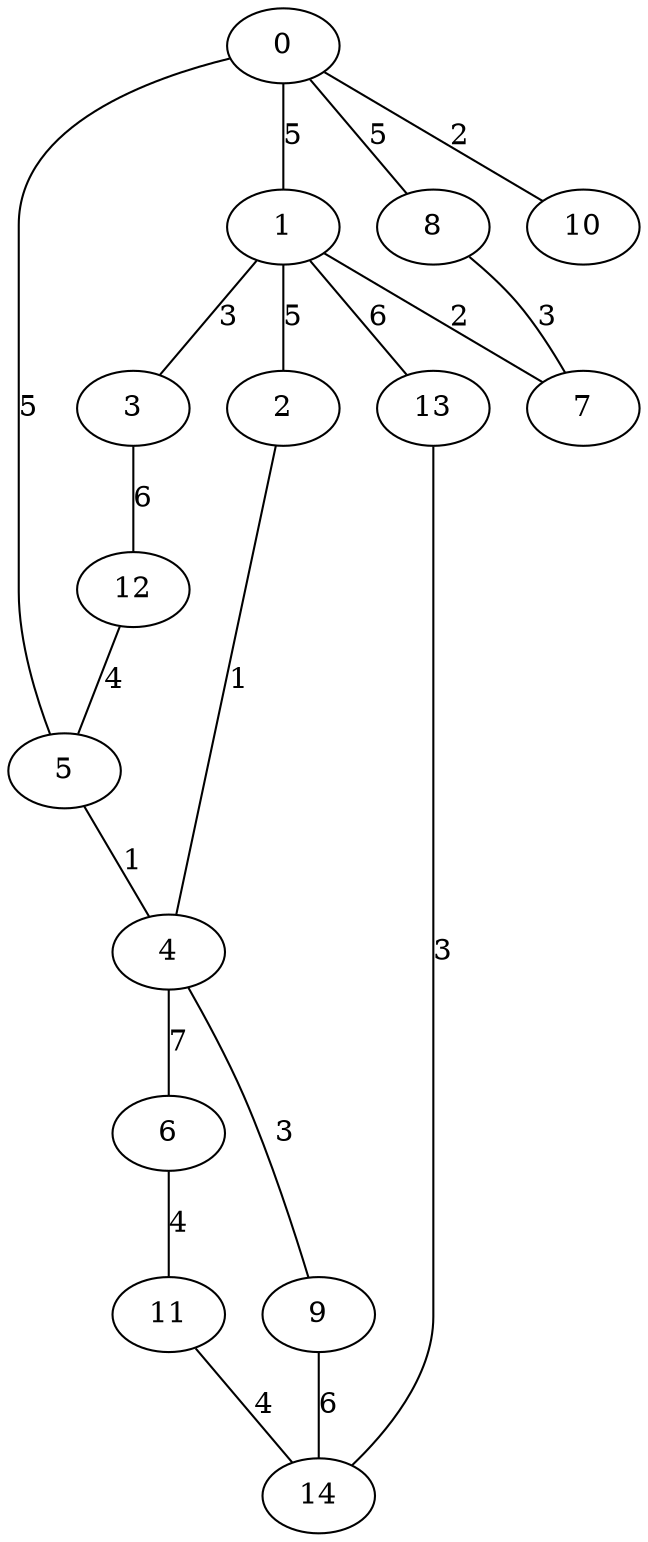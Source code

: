 graph g {
  0 [ habit = 9, size = 229, x = 3, y = 4 ]
  1 [ habit = 6, size = 245, x = 4, y = 7 ]
  2 [ habit = 7, size = 138, x = 6, y = 6 ]
  3 [ habit = 1, size = 194, x = 4, y = 4 ]
  4 [ habit = 4, size = 82, x = 7, y = 5 ]
  5 [ base = 1, habit = 1, size = 312, x = 6, y = 3 ]
  6 [ habit = 8, size = 196, x = 10, y = 7 ]
  7 [ habit = 4, size = 119, x = 2, y = 8 ]
  8 [ habit = 9, size = 236, x = 1, y = 6 ]
  9 [ habit = 9, size = 476, x = 8, y = 7 ]
  10 [ habit = 12, size = 436, x = 2, y = 2 ]
  11 [ habit = 7, size = 319, x = 10, y = 10 ]
  12 [ habit = 4, size = 271, x = 6, y = 1 ]
  13 [ base = 2, habit = 10, size = 178, x = 5, y = 10 ]
  14 [ habit = 6, size = 274, x = 7, y = 10 ]

  0 -- 8 [ label = 5, weight = 5 ]
  0 -- 1 [ label = 5, weight = 5 ]
  0 -- 10 [ label = 2, weight = 2 ]
  0 -- 5 [ label = 5, weight = 5 ]
  1 -- 7 [ label = 2, weight = 2 ]
  1 -- 2 [ label = 5, weight = 5 ]
  1 -- 3 [ label = 3, weight = 3 ]
  1 -- 13 [ label = 6, weight = 6 ]
  2 -- 4 [ label = 1, weight = 1 ]
  3 -- 12 [ label = 6, weight = 6 ]
  4 -- 6 [ label = 7, weight = 7 ]
  4 -- 9 [ label = 3, weight = 3 ]
  5 -- 4 [ label = 1, weight = 1 ]
  6 -- 11 [ label = 4, weight = 4 ]
  8 -- 7 [ label = 3, weight = 3 ]
  9 -- 14 [ label = 6, weight = 6 ]
  11 -- 14 [ label = 4, weight = 4 ]
  12 -- 5 [ label = 4, weight = 4 ]
  13 -- 14 [ label = 3, weight = 3 ]
}
